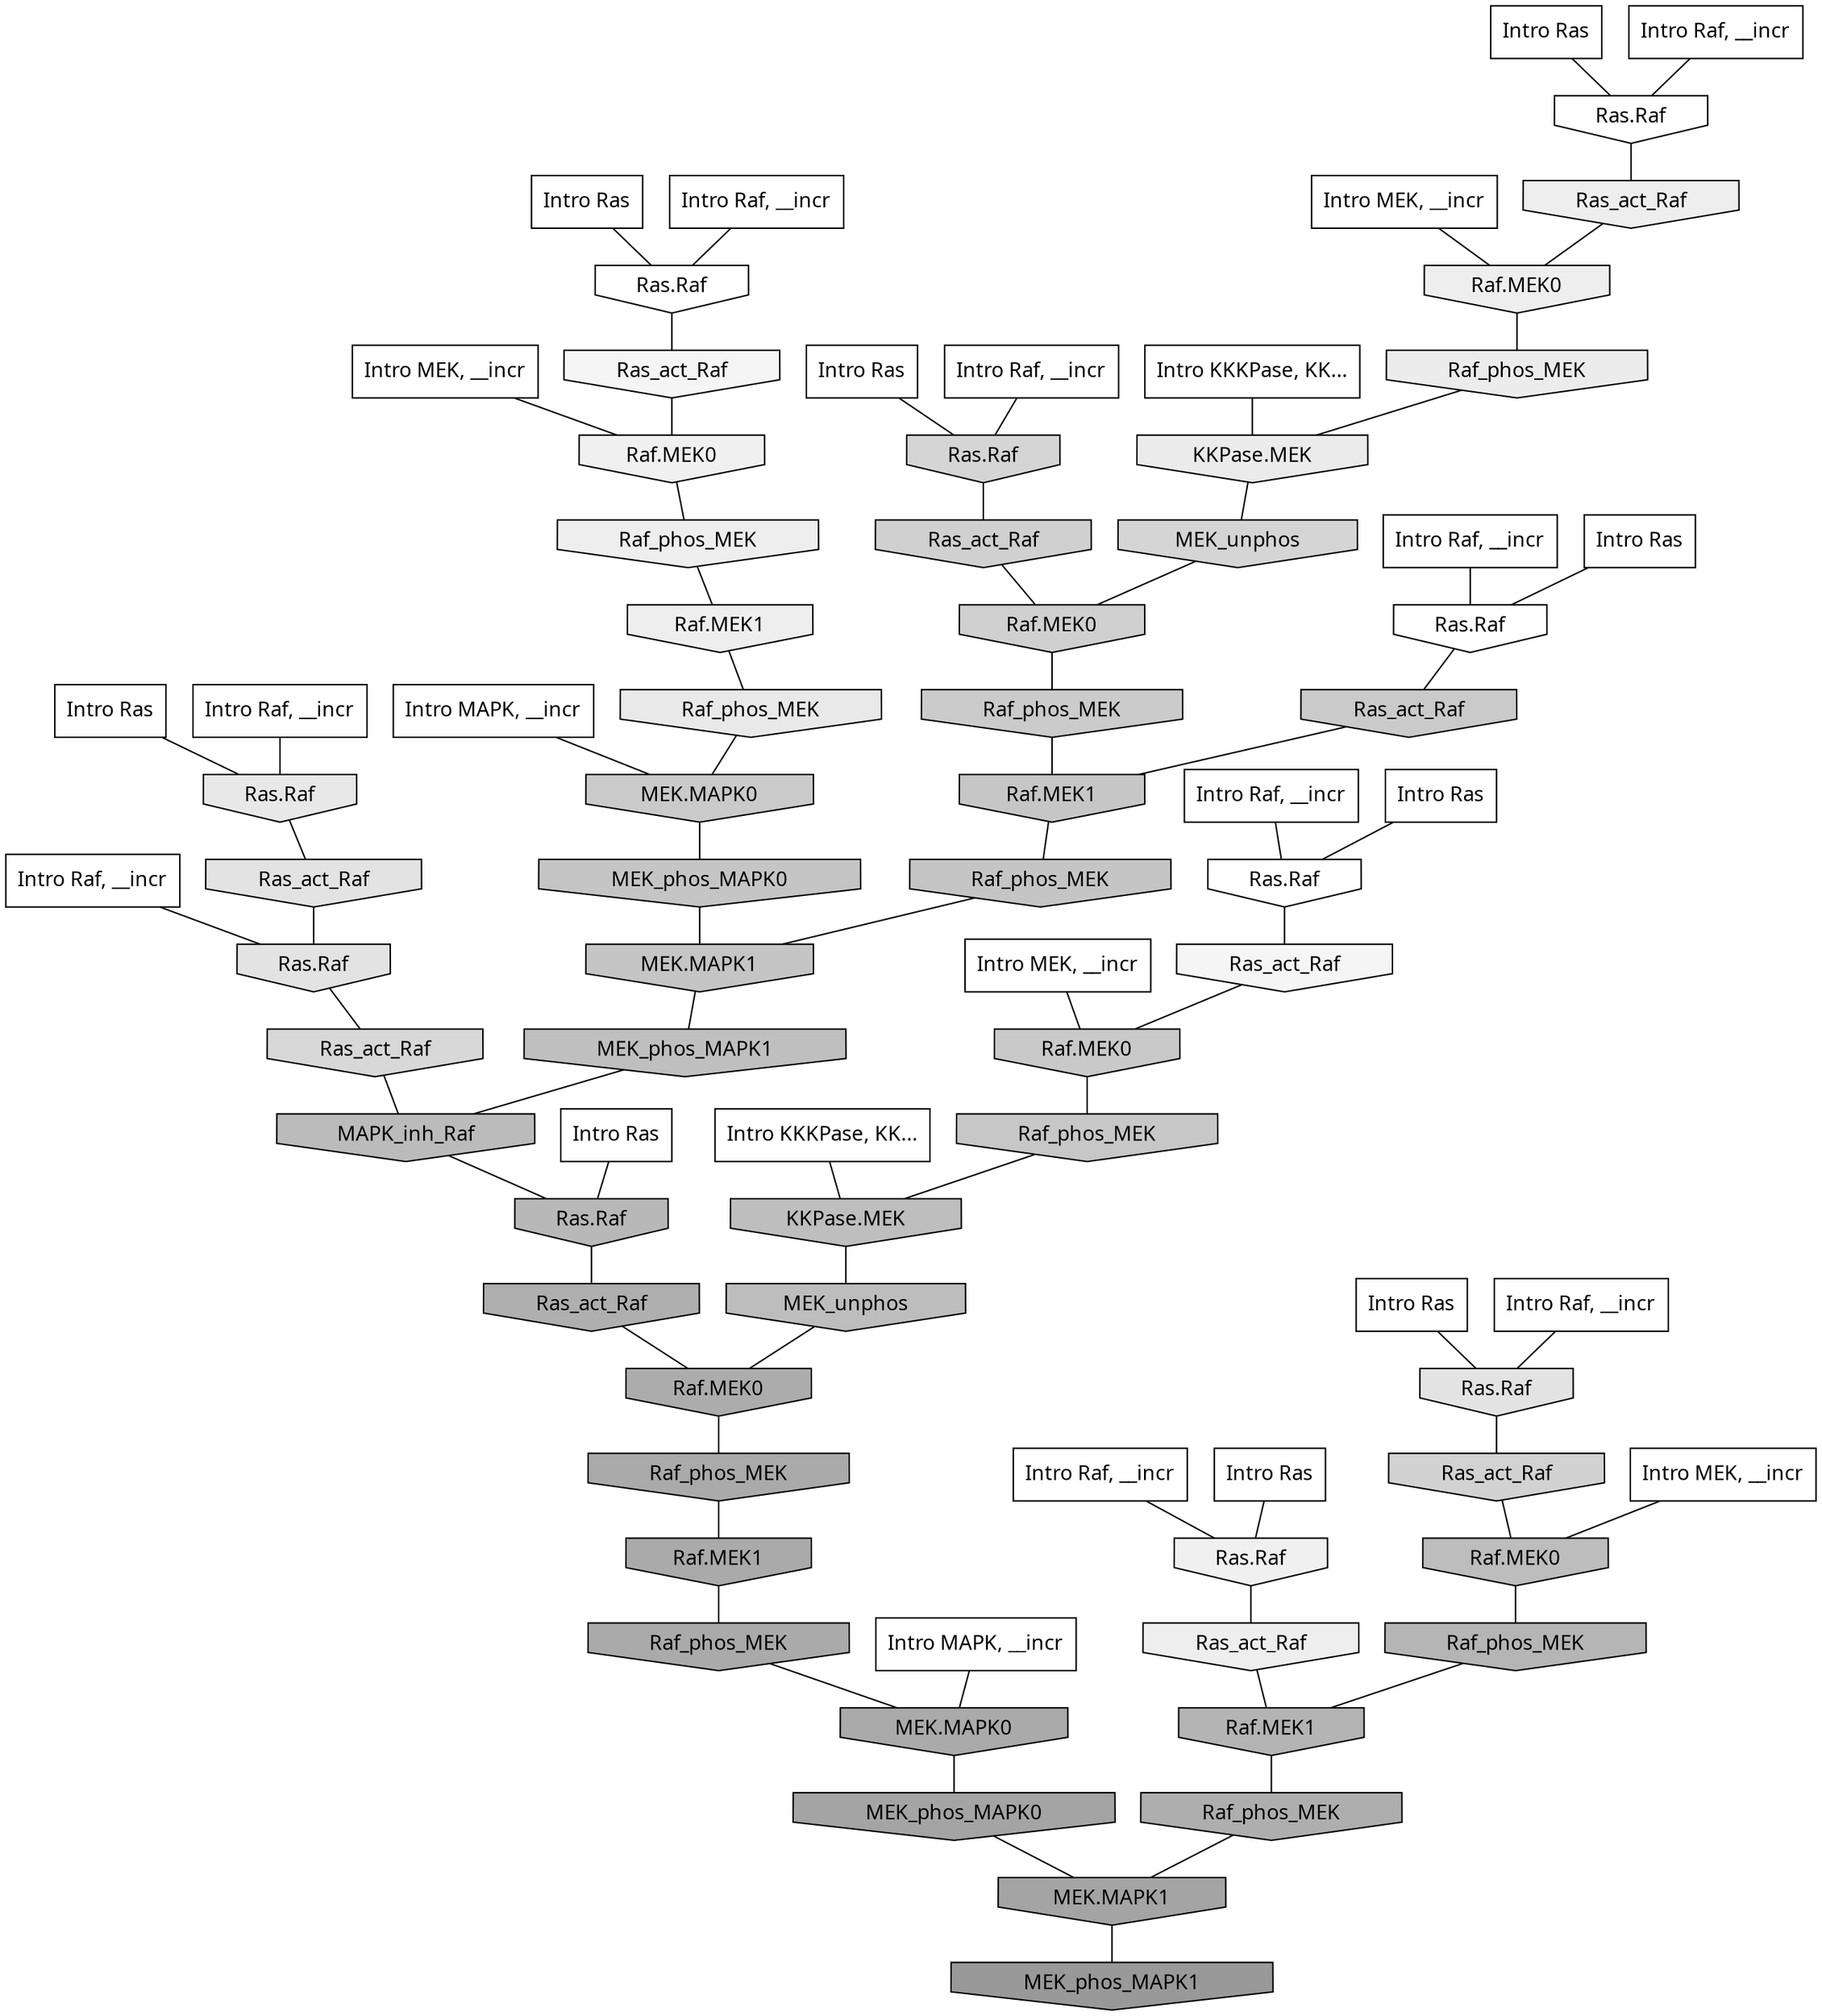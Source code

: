 digraph G{
  rankdir="TB";
  ranksep=0.30;
  node [fontname="CMU Serif"];
  edge [fontname="CMU Serif"];
  
  4 [label="Intro Ras", shape=rectangle, style=filled, fillcolor="0.000 0.000 1.000"]
  
  22 [label="Intro Ras", shape=rectangle, style=filled, fillcolor="0.000 0.000 1.000"]
  
  26 [label="Intro Ras", shape=rectangle, style=filled, fillcolor="0.000 0.000 1.000"]
  
  69 [label="Intro Ras", shape=rectangle, style=filled, fillcolor="0.000 0.000 1.000"]
  
  73 [label="Intro Ras", shape=rectangle, style=filled, fillcolor="0.000 0.000 1.000"]
  
  75 [label="Intro Ras", shape=rectangle, style=filled, fillcolor="0.000 0.000 1.000"]
  
  79 [label="Intro Ras", shape=rectangle, style=filled, fillcolor="0.000 0.000 1.000"]
  
  95 [label="Intro Ras", shape=rectangle, style=filled, fillcolor="0.000 0.000 1.000"]
  
  97 [label="Intro Ras", shape=rectangle, style=filled, fillcolor="0.000 0.000 1.000"]
  
  132 [label="Intro Raf, __incr", shape=rectangle, style=filled, fillcolor="0.000 0.000 1.000"]
  
  158 [label="Intro Raf, __incr", shape=rectangle, style=filled, fillcolor="0.000 0.000 1.000"]
  
  359 [label="Intro Raf, __incr", shape=rectangle, style=filled, fillcolor="0.000 0.000 1.000"]
  
  373 [label="Intro Raf, __incr", shape=rectangle, style=filled, fillcolor="0.000 0.000 1.000"]
  
  682 [label="Intro Raf, __incr", shape=rectangle, style=filled, fillcolor="0.000 0.000 1.000"]
  
  777 [label="Intro Raf, __incr", shape=rectangle, style=filled, fillcolor="0.000 0.000 1.000"]
  
  842 [label="Intro Raf, __incr", shape=rectangle, style=filled, fillcolor="0.000 0.000 1.000"]
  
  976 [label="Intro Raf, __incr", shape=rectangle, style=filled, fillcolor="0.000 0.000 1.000"]
  
  995 [label="Intro Raf, __incr", shape=rectangle, style=filled, fillcolor="0.000 0.000 1.000"]
  
  1284 [label="Intro MEK, __incr", shape=rectangle, style=filled, fillcolor="0.000 0.000 1.000"]
  
  1532 [label="Intro MEK, __incr", shape=rectangle, style=filled, fillcolor="0.000 0.000 1.000"]
  
  1610 [label="Intro MEK, __incr", shape=rectangle, style=filled, fillcolor="0.000 0.000 1.000"]
  
  2058 [label="Intro MEK, __incr", shape=rectangle, style=filled, fillcolor="0.000 0.000 1.000"]
  
  2358 [label="Intro MAPK, __incr", shape=rectangle, style=filled, fillcolor="0.000 0.000 1.000"]
  
  2585 [label="Intro MAPK, __incr", shape=rectangle, style=filled, fillcolor="0.000 0.000 1.000"]
  
  3167 [label="Intro KKKPase, KK...", shape=rectangle, style=filled, fillcolor="0.000 0.000 1.000"]
  
  3194 [label="Intro KKKPase, KK...", shape=rectangle, style=filled, fillcolor="0.000 0.000 1.000"]
  
  3204 [label="Ras.Raf", shape=invhouse, style=filled, fillcolor="0.000 0.000 1.000"]
  
  3249 [label="Ras.Raf", shape=invhouse, style=filled, fillcolor="0.000 0.000 1.000"]
  
  3276 [label="Ras.Raf", shape=invhouse, style=filled, fillcolor="0.000 0.000 1.000"]
  
  3284 [label="Ras.Raf", shape=invhouse, style=filled, fillcolor="0.000 0.000 1.000"]
  
  3641 [label="Ras_act_Raf", shape=invhouse, style=filled, fillcolor="0.000 0.000 0.960"]
  
  3653 [label="Ras_act_Raf", shape=invhouse, style=filled, fillcolor="0.000 0.000 0.959"]
  
  3929 [label="Ras.Raf", shape=invhouse, style=filled, fillcolor="0.000 0.000 0.941"]
  
  3959 [label="Raf.MEK0", shape=invhouse, style=filled, fillcolor="0.000 0.000 0.940"]
  
  4077 [label="Ras_act_Raf", shape=invhouse, style=filled, fillcolor="0.000 0.000 0.933"]
  
  4106 [label="Raf_phos_MEK", shape=invhouse, style=filled, fillcolor="0.000 0.000 0.932"]
  
  4108 [label="Raf.MEK1", shape=invhouse, style=filled, fillcolor="0.000 0.000 0.932"]
  
  4109 [label="Ras_act_Raf", shape=invhouse, style=filled, fillcolor="0.000 0.000 0.932"]
  
  4111 [label="Raf.MEK0", shape=invhouse, style=filled, fillcolor="0.000 0.000 0.932"]
  
  4243 [label="Raf_phos_MEK", shape=invhouse, style=filled, fillcolor="0.000 0.000 0.924"]
  
  4297 [label="KKPase.MEK", shape=invhouse, style=filled, fillcolor="0.000 0.000 0.920"]
  
  4459 [label="Raf_phos_MEK", shape=invhouse, style=filled, fillcolor="0.000 0.000 0.912"]
  
  4497 [label="Ras.Raf", shape=invhouse, style=filled, fillcolor="0.000 0.000 0.910"]
  
  4910 [label="Ras.Raf", shape=invhouse, style=filled, fillcolor="0.000 0.000 0.888"]
  
  4935 [label="Ras_act_Raf", shape=invhouse, style=filled, fillcolor="0.000 0.000 0.887"]
  
  4938 [label="Ras.Raf", shape=invhouse, style=filled, fillcolor="0.000 0.000 0.887"]
  
  5784 [label="Ras_act_Raf", shape=invhouse, style=filled, fillcolor="0.000 0.000 0.846"]
  
  6042 [label="MEK_unphos", shape=invhouse, style=filled, fillcolor="0.000 0.000 0.835"]
  
  6081 [label="Ras.Raf", shape=invhouse, style=filled, fillcolor="0.000 0.000 0.833"]
  
  6407 [label="Ras_act_Raf", shape=invhouse, style=filled, fillcolor="0.000 0.000 0.821"]
  
  6623 [label="Ras_act_Raf", shape=invhouse, style=filled, fillcolor="0.000 0.000 0.814"]
  
  6625 [label="Raf.MEK0", shape=invhouse, style=filled, fillcolor="0.000 0.000 0.814"]
  
  7322 [label="Raf_phos_MEK", shape=invhouse, style=filled, fillcolor="0.000 0.000 0.794"]
  
  7407 [label="MEK.MAPK0", shape=invhouse, style=filled, fillcolor="0.000 0.000 0.792"]
  
  7417 [label="Ras_act_Raf", shape=invhouse, style=filled, fillcolor="0.000 0.000 0.791"]
  
  7562 [label="Raf.MEK0", shape=invhouse, style=filled, fillcolor="0.000 0.000 0.788"]
  
  7815 [label="Raf_phos_MEK", shape=invhouse, style=filled, fillcolor="0.000 0.000 0.781"]
  
  7968 [label="Raf.MEK1", shape=invhouse, style=filled, fillcolor="0.000 0.000 0.776"]
  
  8221 [label="MEK_phos_MAPK0", shape=invhouse, style=filled, fillcolor="0.000 0.000 0.771"]
  
  8251 [label="Raf_phos_MEK", shape=invhouse, style=filled, fillcolor="0.000 0.000 0.770"]
  
  8253 [label="MEK.MAPK1", shape=invhouse, style=filled, fillcolor="0.000 0.000 0.770"]
  
  9168 [label="MEK_phos_MAPK1", shape=invhouse, style=filled, fillcolor="0.000 0.000 0.747"]
  
  9247 [label="KKPase.MEK", shape=invhouse, style=filled, fillcolor="0.000 0.000 0.746"]
  
  9433 [label="Raf.MEK0", shape=invhouse, style=filled, fillcolor="0.000 0.000 0.742"]
  
  9513 [label="MEK_unphos", shape=invhouse, style=filled, fillcolor="0.000 0.000 0.741"]
  
  10075 [label="MAPK_inh_Raf", shape=invhouse, style=filled, fillcolor="0.000 0.000 0.731"]
  
  10647 [label="Ras.Raf", shape=invhouse, style=filled, fillcolor="0.000 0.000 0.720"]
  
  11365 [label="Raf_phos_MEK", shape=invhouse, style=filled, fillcolor="0.000 0.000 0.709"]
  
  11509 [label="Raf.MEK1", shape=invhouse, style=filled, fillcolor="0.000 0.000 0.707"]
  
  13047 [label="Ras_act_Raf", shape=invhouse, style=filled, fillcolor="0.000 0.000 0.686"]
  
  13326 [label="Raf_phos_MEK", shape=invhouse, style=filled, fillcolor="0.000 0.000 0.681"]
  
  13876 [label="Raf.MEK0", shape=invhouse, style=filled, fillcolor="0.000 0.000 0.675"]
  
  14683 [label="Raf_phos_MEK", shape=invhouse, style=filled, fillcolor="0.000 0.000 0.666"]
  
  14767 [label="Raf.MEK1", shape=invhouse, style=filled, fillcolor="0.000 0.000 0.665"]
  
  14796 [label="Raf_phos_MEK", shape=invhouse, style=filled, fillcolor="0.000 0.000 0.665"]
  
  14821 [label="MEK.MAPK0", shape=invhouse, style=filled, fillcolor="0.000 0.000 0.665"]
  
  16317 [label="MEK_phos_MAPK0", shape=invhouse, style=filled, fillcolor="0.000 0.000 0.641"]
  
  16318 [label="MEK.MAPK1", shape=invhouse, style=filled, fillcolor="0.000 0.000 0.641"]
  
  17915 [label="MEK_phos_MAPK1", shape=invhouse, style=filled, fillcolor="0.000 0.000 0.600"]
  
  
  16318 -> 17915 [dir=none, color="0.000 0.000 0.000"] 
  16317 -> 16318 [dir=none, color="0.000 0.000 0.000"] 
  14821 -> 16317 [dir=none, color="0.000 0.000 0.000"] 
  14796 -> 14821 [dir=none, color="0.000 0.000 0.000"] 
  14767 -> 14796 [dir=none, color="0.000 0.000 0.000"] 
  14683 -> 14767 [dir=none, color="0.000 0.000 0.000"] 
  13876 -> 14683 [dir=none, color="0.000 0.000 0.000"] 
  13326 -> 16318 [dir=none, color="0.000 0.000 0.000"] 
  13047 -> 13876 [dir=none, color="0.000 0.000 0.000"] 
  11509 -> 13326 [dir=none, color="0.000 0.000 0.000"] 
  11365 -> 11509 [dir=none, color="0.000 0.000 0.000"] 
  10647 -> 13047 [dir=none, color="0.000 0.000 0.000"] 
  10075 -> 10647 [dir=none, color="0.000 0.000 0.000"] 
  9513 -> 13876 [dir=none, color="0.000 0.000 0.000"] 
  9433 -> 11365 [dir=none, color="0.000 0.000 0.000"] 
  9247 -> 9513 [dir=none, color="0.000 0.000 0.000"] 
  9168 -> 10075 [dir=none, color="0.000 0.000 0.000"] 
  8253 -> 9168 [dir=none, color="0.000 0.000 0.000"] 
  8251 -> 8253 [dir=none, color="0.000 0.000 0.000"] 
  8221 -> 8253 [dir=none, color="0.000 0.000 0.000"] 
  7968 -> 8251 [dir=none, color="0.000 0.000 0.000"] 
  7815 -> 9247 [dir=none, color="0.000 0.000 0.000"] 
  7562 -> 7815 [dir=none, color="0.000 0.000 0.000"] 
  7417 -> 7968 [dir=none, color="0.000 0.000 0.000"] 
  7407 -> 8221 [dir=none, color="0.000 0.000 0.000"] 
  7322 -> 7968 [dir=none, color="0.000 0.000 0.000"] 
  6625 -> 7322 [dir=none, color="0.000 0.000 0.000"] 
  6623 -> 6625 [dir=none, color="0.000 0.000 0.000"] 
  6407 -> 9433 [dir=none, color="0.000 0.000 0.000"] 
  6081 -> 6623 [dir=none, color="0.000 0.000 0.000"] 
  6042 -> 6625 [dir=none, color="0.000 0.000 0.000"] 
  5784 -> 10075 [dir=none, color="0.000 0.000 0.000"] 
  4938 -> 5784 [dir=none, color="0.000 0.000 0.000"] 
  4935 -> 4938 [dir=none, color="0.000 0.000 0.000"] 
  4910 -> 6407 [dir=none, color="0.000 0.000 0.000"] 
  4497 -> 4935 [dir=none, color="0.000 0.000 0.000"] 
  4459 -> 7407 [dir=none, color="0.000 0.000 0.000"] 
  4297 -> 6042 [dir=none, color="0.000 0.000 0.000"] 
  4243 -> 4297 [dir=none, color="0.000 0.000 0.000"] 
  4111 -> 4243 [dir=none, color="0.000 0.000 0.000"] 
  4109 -> 4111 [dir=none, color="0.000 0.000 0.000"] 
  4108 -> 4459 [dir=none, color="0.000 0.000 0.000"] 
  4106 -> 4108 [dir=none, color="0.000 0.000 0.000"] 
  4077 -> 11509 [dir=none, color="0.000 0.000 0.000"] 
  3959 -> 4106 [dir=none, color="0.000 0.000 0.000"] 
  3929 -> 4077 [dir=none, color="0.000 0.000 0.000"] 
  3653 -> 7562 [dir=none, color="0.000 0.000 0.000"] 
  3641 -> 3959 [dir=none, color="0.000 0.000 0.000"] 
  3284 -> 3653 [dir=none, color="0.000 0.000 0.000"] 
  3276 -> 3641 [dir=none, color="0.000 0.000 0.000"] 
  3249 -> 7417 [dir=none, color="0.000 0.000 0.000"] 
  3204 -> 4109 [dir=none, color="0.000 0.000 0.000"] 
  3194 -> 9247 [dir=none, color="0.000 0.000 0.000"] 
  3167 -> 4297 [dir=none, color="0.000 0.000 0.000"] 
  2585 -> 14821 [dir=none, color="0.000 0.000 0.000"] 
  2358 -> 7407 [dir=none, color="0.000 0.000 0.000"] 
  2058 -> 9433 [dir=none, color="0.000 0.000 0.000"] 
  1610 -> 4111 [dir=none, color="0.000 0.000 0.000"] 
  1532 -> 7562 [dir=none, color="0.000 0.000 0.000"] 
  1284 -> 3959 [dir=none, color="0.000 0.000 0.000"] 
  995 -> 4910 [dir=none, color="0.000 0.000 0.000"] 
  976 -> 4938 [dir=none, color="0.000 0.000 0.000"] 
  842 -> 3249 [dir=none, color="0.000 0.000 0.000"] 
  777 -> 3276 [dir=none, color="0.000 0.000 0.000"] 
  682 -> 6081 [dir=none, color="0.000 0.000 0.000"] 
  373 -> 3929 [dir=none, color="0.000 0.000 0.000"] 
  359 -> 3284 [dir=none, color="0.000 0.000 0.000"] 
  158 -> 3204 [dir=none, color="0.000 0.000 0.000"] 
  132 -> 4497 [dir=none, color="0.000 0.000 0.000"] 
  97 -> 10647 [dir=none, color="0.000 0.000 0.000"] 
  95 -> 3249 [dir=none, color="0.000 0.000 0.000"] 
  79 -> 6081 [dir=none, color="0.000 0.000 0.000"] 
  75 -> 3204 [dir=none, color="0.000 0.000 0.000"] 
  73 -> 3284 [dir=none, color="0.000 0.000 0.000"] 
  69 -> 3276 [dir=none, color="0.000 0.000 0.000"] 
  26 -> 4910 [dir=none, color="0.000 0.000 0.000"] 
  22 -> 3929 [dir=none, color="0.000 0.000 0.000"] 
  4 -> 4497 [dir=none, color="0.000 0.000 0.000"] 
  
  }
